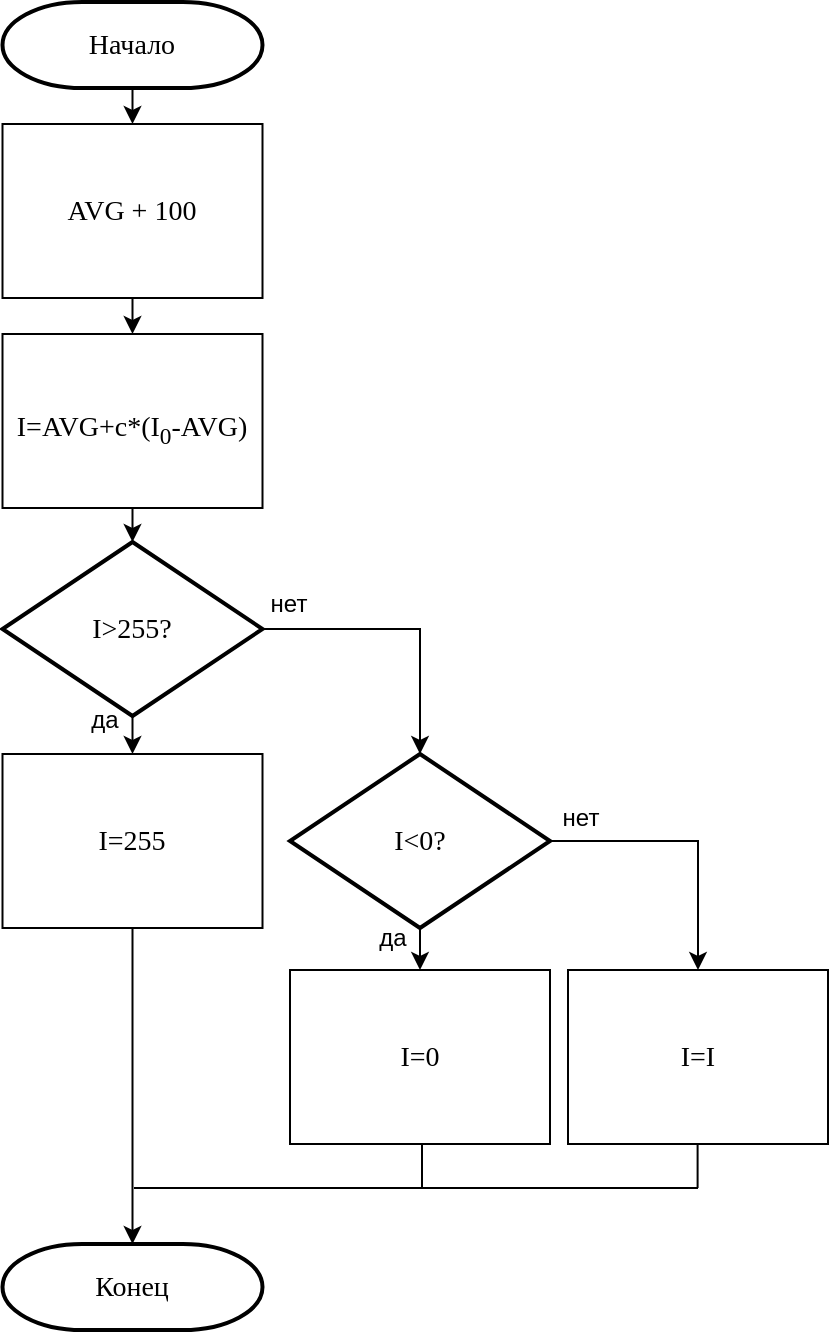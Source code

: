 <mxfile version="14.7.7" type="device" pages="7"><diagram id="uu2muTnytxg8bOcGCWo8" name="А1 Повышение контраста"><mxGraphModel dx="462" dy="793" grid="0" gridSize="10" guides="1" tooltips="1" connect="1" arrows="1" fold="1" page="1" pageScale="1" pageWidth="827" pageHeight="1169" math="0" shadow="0"><root><mxCell id="0"/><mxCell id="1" parent="0"/><mxCell id="JZ5MmsH0uxC-nRDER3Vd-10" style="edgeStyle=orthogonalEdgeStyle;rounded=0;orthogonalLoop=1;jettySize=auto;html=1;exitX=0.5;exitY=1;exitDx=0;exitDy=0;exitPerimeter=0;entryX=0.5;entryY=0;entryDx=0;entryDy=0;" parent="1" source="JZ5MmsH0uxC-nRDER3Vd-1" target="JZ5MmsH0uxC-nRDER3Vd-2" edge="1"><mxGeometry relative="1" as="geometry"/></mxCell><mxCell id="JZ5MmsH0uxC-nRDER3Vd-1" value="&lt;font face=&quot;Times New Roman&quot; style=&quot;font-size: 14px&quot;&gt;Начало&lt;/font&gt;" style="strokeWidth=2;html=1;shape=mxgraph.flowchart.terminator;whiteSpace=wrap;" parent="1" vertex="1"><mxGeometry x="66.25" y="103" width="130" height="43" as="geometry"/></mxCell><mxCell id="JZ5MmsH0uxC-nRDER3Vd-11" style="edgeStyle=orthogonalEdgeStyle;rounded=0;orthogonalLoop=1;jettySize=auto;html=1;exitX=0.5;exitY=1;exitDx=0;exitDy=0;entryX=0.5;entryY=0;entryDx=0;entryDy=0;" parent="1" source="JZ5MmsH0uxC-nRDER3Vd-2" target="JZ5MmsH0uxC-nRDER3Vd-3" edge="1"><mxGeometry relative="1" as="geometry"/></mxCell><mxCell id="JZ5MmsH0uxC-nRDER3Vd-2" value="&lt;font style=&quot;font-size: 14px&quot; face=&quot;Times New Roman&quot;&gt;AVG + 100&lt;/font&gt;" style="rounded=0;whiteSpace=wrap;html=1;" parent="1" vertex="1"><mxGeometry x="66.25" y="164" width="130" height="87" as="geometry"/></mxCell><mxCell id="JZ5MmsH0uxC-nRDER3Vd-12" style="edgeStyle=orthogonalEdgeStyle;rounded=0;orthogonalLoop=1;jettySize=auto;html=1;exitX=0.5;exitY=1;exitDx=0;exitDy=0;entryX=0.5;entryY=0;entryDx=0;entryDy=0;entryPerimeter=0;" parent="1" source="JZ5MmsH0uxC-nRDER3Vd-3" target="JZ5MmsH0uxC-nRDER3Vd-4" edge="1"><mxGeometry relative="1" as="geometry"/></mxCell><mxCell id="JZ5MmsH0uxC-nRDER3Vd-3" value="&lt;font face=&quot;Times New Roman&quot; style=&quot;font-size: 14px&quot;&gt;I=AVG+c*(I&lt;sub&gt;0&lt;/sub&gt;-AVG)&lt;/font&gt;&lt;span style=&quot;font-size: 14pt ; line-height: 28px ; font-family: &amp;#34;times new roman&amp;#34; , serif&quot;&gt;&lt;span style=&quot;position: relative ; top: 6pt&quot;&gt;&lt;/span&gt;&lt;/span&gt;&lt;span style=&quot;white-space: normal ; font-size: 14pt ; line-height: 28px ; font-family: &amp;#34;times new roman&amp;#34; , serif&quot;&gt;&lt;span style=&quot;position: relative ; top: 6pt&quot;&gt;&lt;/span&gt;&lt;/span&gt;" style="rounded=0;whiteSpace=wrap;html=1;" parent="1" vertex="1"><mxGeometry x="66.25" y="269" width="130" height="87" as="geometry"/></mxCell><mxCell id="JZ5MmsH0uxC-nRDER3Vd-13" style="edgeStyle=orthogonalEdgeStyle;rounded=0;orthogonalLoop=1;jettySize=auto;html=1;exitX=0.5;exitY=1;exitDx=0;exitDy=0;exitPerimeter=0;entryX=0.5;entryY=0;entryDx=0;entryDy=0;" parent="1" source="JZ5MmsH0uxC-nRDER3Vd-4" target="JZ5MmsH0uxC-nRDER3Vd-5" edge="1"><mxGeometry relative="1" as="geometry"/></mxCell><mxCell id="JZ5MmsH0uxC-nRDER3Vd-14" style="edgeStyle=orthogonalEdgeStyle;rounded=0;orthogonalLoop=1;jettySize=auto;html=1;exitX=1;exitY=0.5;exitDx=0;exitDy=0;exitPerimeter=0;entryX=0.5;entryY=0;entryDx=0;entryDy=0;entryPerimeter=0;" parent="1" source="JZ5MmsH0uxC-nRDER3Vd-4" target="JZ5MmsH0uxC-nRDER3Vd-6" edge="1"><mxGeometry relative="1" as="geometry"/></mxCell><mxCell id="JZ5MmsH0uxC-nRDER3Vd-4" value="&lt;font face=&quot;Times New Roman&quot; style=&quot;font-size: 14px&quot;&gt;I&amp;gt;255?&lt;/font&gt;" style="strokeWidth=2;html=1;shape=mxgraph.flowchart.decision;whiteSpace=wrap;" parent="1" vertex="1"><mxGeometry x="66.25" y="373" width="130" height="87" as="geometry"/></mxCell><mxCell id="JZ5MmsH0uxC-nRDER3Vd-23" style="edgeStyle=orthogonalEdgeStyle;rounded=0;orthogonalLoop=1;jettySize=auto;html=1;exitX=0.5;exitY=1;exitDx=0;exitDy=0;entryX=0.5;entryY=0;entryDx=0;entryDy=0;entryPerimeter=0;" parent="1" source="JZ5MmsH0uxC-nRDER3Vd-5" target="JZ5MmsH0uxC-nRDER3Vd-9" edge="1"><mxGeometry relative="1" as="geometry"><mxPoint x="131.25" y="814" as="targetPoint"/></mxGeometry></mxCell><mxCell id="JZ5MmsH0uxC-nRDER3Vd-5" value="&lt;font face=&quot;Times New Roman&quot; style=&quot;font-size: 14px&quot;&gt;I=255&lt;/font&gt;" style="rounded=0;whiteSpace=wrap;html=1;" parent="1" vertex="1"><mxGeometry x="66.25" y="479" width="130" height="87" as="geometry"/></mxCell><mxCell id="JZ5MmsH0uxC-nRDER3Vd-17" style="edgeStyle=orthogonalEdgeStyle;rounded=0;orthogonalLoop=1;jettySize=auto;html=1;exitX=0.5;exitY=1;exitDx=0;exitDy=0;exitPerimeter=0;" parent="1" source="JZ5MmsH0uxC-nRDER3Vd-6" target="JZ5MmsH0uxC-nRDER3Vd-7" edge="1"><mxGeometry relative="1" as="geometry"/></mxCell><mxCell id="JZ5MmsH0uxC-nRDER3Vd-19" style="edgeStyle=orthogonalEdgeStyle;rounded=0;orthogonalLoop=1;jettySize=auto;html=1;exitX=1;exitY=0.5;exitDx=0;exitDy=0;exitPerimeter=0;" parent="1" source="JZ5MmsH0uxC-nRDER3Vd-6" target="JZ5MmsH0uxC-nRDER3Vd-8" edge="1"><mxGeometry relative="1" as="geometry"/></mxCell><mxCell id="JZ5MmsH0uxC-nRDER3Vd-6" value="&lt;font face=&quot;Times New Roman&quot; style=&quot;font-size: 14px&quot;&gt;I&amp;lt;0?&lt;/font&gt;" style="strokeWidth=2;html=1;shape=mxgraph.flowchart.decision;whiteSpace=wrap;" parent="1" vertex="1"><mxGeometry x="210" y="479" width="130" height="87" as="geometry"/></mxCell><mxCell id="JZ5MmsH0uxC-nRDER3Vd-7" value="&lt;font face=&quot;Times New Roman&quot; style=&quot;font-size: 14px&quot;&gt;I=0&lt;/font&gt;" style="rounded=0;whiteSpace=wrap;html=1;" parent="1" vertex="1"><mxGeometry x="210" y="587" width="130" height="87" as="geometry"/></mxCell><mxCell id="JZ5MmsH0uxC-nRDER3Vd-8" value="&lt;font face=&quot;Times New Roman&quot; style=&quot;font-size: 14px&quot;&gt;I=I&lt;/font&gt;" style="rounded=0;whiteSpace=wrap;html=1;" parent="1" vertex="1"><mxGeometry x="349" y="587" width="130" height="87" as="geometry"/></mxCell><mxCell id="JZ5MmsH0uxC-nRDER3Vd-9" value="&lt;font face=&quot;Times New Roman&quot;&gt;&lt;span style=&quot;font-size: 14px&quot;&gt;Конец&lt;/span&gt;&lt;/font&gt;" style="strokeWidth=2;html=1;shape=mxgraph.flowchart.terminator;whiteSpace=wrap;" parent="1" vertex="1"><mxGeometry x="66.25" y="724" width="130" height="43" as="geometry"/></mxCell><mxCell id="JZ5MmsH0uxC-nRDER3Vd-15" value="да" style="text;html=1;align=center;verticalAlign=middle;resizable=0;points=[];autosize=1;" parent="1" vertex="1"><mxGeometry x="102" y="452" width="30" height="20" as="geometry"/></mxCell><mxCell id="JZ5MmsH0uxC-nRDER3Vd-16" value="нет" style="text;html=1;align=center;verticalAlign=middle;resizable=0;points=[];autosize=1;" parent="1" vertex="1"><mxGeometry x="194" y="394" width="30" height="20" as="geometry"/></mxCell><mxCell id="JZ5MmsH0uxC-nRDER3Vd-18" value="да" style="text;html=1;align=center;verticalAlign=middle;resizable=0;points=[];autosize=1;" parent="1" vertex="1"><mxGeometry x="246" y="561" width="30" height="20" as="geometry"/></mxCell><mxCell id="JZ5MmsH0uxC-nRDER3Vd-20" value="нет" style="text;html=1;align=center;verticalAlign=middle;resizable=0;points=[];autosize=1;" parent="1" vertex="1"><mxGeometry x="340" y="501" width="30" height="20" as="geometry"/></mxCell><mxCell id="7VYEqlwXNltTcxFl2PUT-1" value="" style="endArrow=none;html=1;" parent="1" edge="1"><mxGeometry width="50" height="50" relative="1" as="geometry"><mxPoint x="132" y="696" as="sourcePoint"/><mxPoint x="414" y="696" as="targetPoint"/></mxGeometry></mxCell><mxCell id="7VYEqlwXNltTcxFl2PUT-3" value="" style="endArrow=none;html=1;" parent="1" edge="1"><mxGeometry width="50" height="50" relative="1" as="geometry"><mxPoint x="276.0" y="696" as="sourcePoint"/><mxPoint x="276" y="674" as="targetPoint"/></mxGeometry></mxCell><mxCell id="7VYEqlwXNltTcxFl2PUT-4" value="" style="endArrow=none;html=1;" parent="1" edge="1"><mxGeometry width="50" height="50" relative="1" as="geometry"><mxPoint x="413.8" y="696" as="sourcePoint"/><mxPoint x="413.8" y="674" as="targetPoint"/></mxGeometry></mxCell></root></mxGraphModel></diagram><diagram id="bX3_9jo1nmyJnsdHX9v1" name="А2 Удаление световых бликов"><mxGraphModel dx="2431" dy="1534" grid="0" gridSize="10" guides="1" tooltips="1" connect="1" arrows="1" fold="1" page="0" pageScale="1" pageWidth="827" pageHeight="1169" math="0" shadow="0"><root><mxCell id="y3ShdnKkMd50CmlQq-lV-0"/><mxCell id="y3ShdnKkMd50CmlQq-lV-1" parent="y3ShdnKkMd50CmlQq-lV-0"/><mxCell id="ajP36oWPyEEUVl3osdqM-0" style="edgeStyle=orthogonalEdgeStyle;rounded=0;orthogonalLoop=1;jettySize=auto;html=1;exitX=0.5;exitY=1;exitDx=0;exitDy=0;exitPerimeter=0;entryX=0.5;entryY=0;entryDx=0;entryDy=0;" parent="y3ShdnKkMd50CmlQq-lV-1" source="ajP36oWPyEEUVl3osdqM-1" target="ajP36oWPyEEUVl3osdqM-3" edge="1"><mxGeometry relative="1" as="geometry"/></mxCell><mxCell id="ajP36oWPyEEUVl3osdqM-1" value="&lt;font face=&quot;Times New Roman&quot; style=&quot;font-size: 14px&quot;&gt;Начало&lt;/font&gt;" style="strokeWidth=2;html=1;shape=mxgraph.flowchart.terminator;whiteSpace=wrap;" parent="y3ShdnKkMd50CmlQq-lV-1" vertex="1"><mxGeometry x="-18" y="-100" width="153" height="51" as="geometry"/></mxCell><mxCell id="xl8p7SskK12Wq2HuOU0L-0" style="edgeStyle=none;rounded=0;orthogonalLoop=1;jettySize=auto;html=1;exitX=0.5;exitY=1;exitDx=0;exitDy=0;entryX=0.5;entryY=0;entryDx=0;entryDy=0;" parent="y3ShdnKkMd50CmlQq-lV-1" source="ajP36oWPyEEUVl3osdqM-3" target="ajP36oWPyEEUVl3osdqM-5" edge="1"><mxGeometry relative="1" as="geometry"/></mxCell><mxCell id="ajP36oWPyEEUVl3osdqM-3" value="&lt;font style=&quot;font-size: 14px&quot; face=&quot;Times New Roman&quot;&gt;Бинаризация&lt;/font&gt;" style="rounded=0;whiteSpace=wrap;html=1;" parent="y3ShdnKkMd50CmlQq-lV-1" vertex="1"><mxGeometry x="-19" y="-27" width="153" height="102" as="geometry"/></mxCell><mxCell id="NfN128Hz5UCzJEbyqwM1-3" style="edgeStyle=orthogonalEdgeStyle;rounded=0;orthogonalLoop=1;jettySize=auto;html=1;entryX=0.5;entryY=0;entryDx=0;entryDy=0;" parent="y3ShdnKkMd50CmlQq-lV-1" source="ajP36oWPyEEUVl3osdqM-5" target="ajP36oWPyEEUVl3osdqM-27" edge="1"><mxGeometry relative="1" as="geometry"/></mxCell><mxCell id="ajP36oWPyEEUVl3osdqM-5" value="&lt;font face=&quot;Times New Roman&quot;&gt;&lt;span style=&quot;font-size: 14px&quot;&gt;Медианная фильтрация ядром&amp;nbsp;2 на 2&lt;/span&gt;&lt;/font&gt;" style="rounded=0;whiteSpace=wrap;html=1;" parent="y3ShdnKkMd50CmlQq-lV-1" vertex="1"><mxGeometry x="-19" y="94" width="153" height="102" as="geometry"/></mxCell><mxCell id="xl8p7SskK12Wq2HuOU0L-2" style="edgeStyle=none;rounded=0;orthogonalLoop=1;jettySize=auto;html=1;exitX=0.5;exitY=1;exitDx=0;exitDy=0;entryX=0.5;entryY=0;entryDx=0;entryDy=0;" parent="y3ShdnKkMd50CmlQq-lV-1" source="ajP36oWPyEEUVl3osdqM-27" target="ajP36oWPyEEUVl3osdqM-28" edge="1"><mxGeometry relative="1" as="geometry"/></mxCell><mxCell id="ajP36oWPyEEUVl3osdqM-27" value="&lt;font face=&quot;Times New Roman&quot;&gt;&lt;span style=&quot;font-size: 14px&quot;&gt;Дилатация ядром &lt;br&gt;3 на 3&lt;/span&gt;&lt;/font&gt;" style="rounded=0;whiteSpace=wrap;html=1;" parent="y3ShdnKkMd50CmlQq-lV-1" vertex="1"><mxGeometry x="-19" y="216" width="153" height="102" as="geometry"/></mxCell><mxCell id="Z4GTsbn1JnIlgDUJo6h8-0" style="edgeStyle=orthogonalEdgeStyle;rounded=0;orthogonalLoop=1;jettySize=auto;html=1;exitX=0.5;exitY=1;exitDx=0;exitDy=0;entryX=0.5;entryY=0;entryDx=0;entryDy=0;" edge="1" parent="y3ShdnKkMd50CmlQq-lV-1" source="ajP36oWPyEEUVl3osdqM-28" target="NfN128Hz5UCzJEbyqwM1-6"><mxGeometry relative="1" as="geometry"/></mxCell><mxCell id="ajP36oWPyEEUVl3osdqM-28" value="&lt;font face=&quot;Times New Roman&quot;&gt;&lt;span style=&quot;font-size: 14px&quot;&gt;Поиск контуров&lt;/span&gt;&lt;/font&gt;" style="rounded=0;whiteSpace=wrap;html=1;" parent="y3ShdnKkMd50CmlQq-lV-1" vertex="1"><mxGeometry x="-19" y="338" width="153" height="102" as="geometry"/></mxCell><mxCell id="NfN128Hz5UCzJEbyqwM1-4" value="&lt;font face=&quot;Times New Roman&quot;&gt;&lt;span style=&quot;font-size: 14px&quot;&gt;Конец&lt;/span&gt;&lt;/font&gt;" style="strokeWidth=2;html=1;shape=mxgraph.flowchart.terminator;whiteSpace=wrap;" parent="y3ShdnKkMd50CmlQq-lV-1" vertex="1"><mxGeometry x="-19" y="844" width="153" height="51" as="geometry"/></mxCell><mxCell id="NfN128Hz5UCzJEbyqwM1-5" style="edgeStyle=none;rounded=0;orthogonalLoop=1;jettySize=auto;html=1;exitX=0.5;exitY=1;exitDx=0;exitDy=0;entryX=0.5;entryY=0;entryDx=0;entryDy=0;" parent="y3ShdnKkMd50CmlQq-lV-1" source="NfN128Hz5UCzJEbyqwM1-6" target="NfN128Hz5UCzJEbyqwM1-9" edge="1"><mxGeometry relative="1" as="geometry"/></mxCell><mxCell id="NfN128Hz5UCzJEbyqwM1-6" value="&lt;font face=&quot;Times New Roman&quot;&gt;&lt;span style=&quot;font-size: 14px&quot;&gt;Определение площади контуров&lt;/span&gt;&lt;/font&gt;" style="rounded=0;whiteSpace=wrap;html=1;" parent="y3ShdnKkMd50CmlQq-lV-1" vertex="1"><mxGeometry x="-19" y="460" width="153" height="102" as="geometry"/></mxCell><mxCell id="NfN128Hz5UCzJEbyqwM1-7" style="edgeStyle=orthogonalEdgeStyle;rounded=0;orthogonalLoop=1;jettySize=auto;html=1;exitX=1;exitY=0.5;exitDx=0;exitDy=0;entryX=0.5;entryY=0;entryDx=0;entryDy=0;" parent="y3ShdnKkMd50CmlQq-lV-1" source="NfN128Hz5UCzJEbyqwM1-9" target="NfN128Hz5UCzJEbyqwM1-11" edge="1"><mxGeometry relative="1" as="geometry"/></mxCell><mxCell id="NfN128Hz5UCzJEbyqwM1-8" style="edgeStyle=none;rounded=0;orthogonalLoop=1;jettySize=auto;html=1;exitX=0.5;exitY=1;exitDx=0;exitDy=0;entryX=0.5;entryY=0;entryDx=0;entryDy=0;" parent="y3ShdnKkMd50CmlQq-lV-1" source="NfN128Hz5UCzJEbyqwM1-9" target="NfN128Hz5UCzJEbyqwM1-10" edge="1"><mxGeometry relative="1" as="geometry"/></mxCell><mxCell id="NfN128Hz5UCzJEbyqwM1-9" value="&lt;font face=&quot;Times New Roman&quot;&gt;Площадь хотя &lt;br&gt;бы одного контура&lt;br&gt;&amp;nbsp;&amp;gt;=3000 пикселей?&lt;/font&gt;" style="rhombus;whiteSpace=wrap;html=1;" parent="y3ShdnKkMd50CmlQq-lV-1" vertex="1"><mxGeometry x="-19" y="582" width="153" height="102" as="geometry"/></mxCell><mxCell id="NfN128Hz5UCzJEbyqwM1-10" value="&lt;font face=&quot;Times New Roman&quot;&gt;&lt;span style=&quot;font-size: 14px&quot;&gt;Заполнение площади этих контуров фоновым цветом&lt;/span&gt;&lt;/font&gt;" style="rounded=0;whiteSpace=wrap;html=1;" parent="y3ShdnKkMd50CmlQq-lV-1" vertex="1"><mxGeometry x="-19" y="704" width="153" height="102" as="geometry"/></mxCell><mxCell id="NfN128Hz5UCzJEbyqwM1-11" value="&lt;font face=&quot;Times New Roman&quot;&gt;&lt;span style=&quot;font-size: 14px&quot;&gt;Отсутствие блика&lt;/span&gt;&lt;/font&gt;" style="rounded=0;whiteSpace=wrap;html=1;" parent="y3ShdnKkMd50CmlQq-lV-1" vertex="1"><mxGeometry x="145" y="704" width="153" height="102" as="geometry"/></mxCell><mxCell id="NfN128Hz5UCzJEbyqwM1-12" value="да" style="text;html=1;align=center;verticalAlign=middle;resizable=0;points=[];autosize=1;" parent="y3ShdnKkMd50CmlQq-lV-1" vertex="1"><mxGeometry x="27" y="676" width="30" height="20" as="geometry"/></mxCell><mxCell id="NfN128Hz5UCzJEbyqwM1-13" value="нет" style="text;html=1;align=center;verticalAlign=middle;resizable=0;points=[];autosize=1;" parent="y3ShdnKkMd50CmlQq-lV-1" vertex="1"><mxGeometry x="134" y="611" width="30" height="20" as="geometry"/></mxCell><mxCell id="NfN128Hz5UCzJEbyqwM1-14" style="edgeStyle=orthogonalEdgeStyle;rounded=0;orthogonalLoop=1;jettySize=auto;html=1;exitX=0.5;exitY=1;exitDx=0;exitDy=0;entryX=0.5;entryY=0;entryDx=0;entryDy=0;entryPerimeter=0;" parent="y3ShdnKkMd50CmlQq-lV-1" source="NfN128Hz5UCzJEbyqwM1-10" target="NfN128Hz5UCzJEbyqwM1-4" edge="1"><mxGeometry relative="1" as="geometry"><mxPoint x="56.5" y="864" as="sourcePoint"/></mxGeometry></mxCell><mxCell id="NfN128Hz5UCzJEbyqwM1-15" value="" style="endArrow=none;html=1;" parent="y3ShdnKkMd50CmlQq-lV-1" edge="1"><mxGeometry width="50" height="50" relative="1" as="geometry"><mxPoint x="57" y="825" as="sourcePoint"/><mxPoint x="223" y="825" as="targetPoint"/></mxGeometry></mxCell><mxCell id="NfN128Hz5UCzJEbyqwM1-16" value="" style="endArrow=none;html=1;exitX=0.5;exitY=1;exitDx=0;exitDy=0;" parent="y3ShdnKkMd50CmlQq-lV-1" source="NfN128Hz5UCzJEbyqwM1-11" edge="1"><mxGeometry width="50" height="50" relative="1" as="geometry"><mxPoint x="154" y="840" as="sourcePoint"/><mxPoint x="222" y="826" as="targetPoint"/></mxGeometry></mxCell></root></mxGraphModel></diagram><diagram id="_p-xGe7Zf0h__5XmE-f6" name="А3 Удаление шума"><mxGraphModel dx="1422" dy="794" grid="0" gridSize="10" guides="1" tooltips="1" connect="1" arrows="1" fold="1" page="0" pageScale="1" pageWidth="827" pageHeight="1169" math="0" shadow="0"><root><mxCell id="lOt5t2OsmP3uIQeBTkKt-0"/><mxCell id="lOt5t2OsmP3uIQeBTkKt-1" parent="lOt5t2OsmP3uIQeBTkKt-0"/><mxCell id="3IH12Q9PtVJa71XSbgJj-1" style="edgeStyle=orthogonalEdgeStyle;rounded=0;orthogonalLoop=1;jettySize=auto;html=1;exitX=0.5;exitY=1;exitDx=0;exitDy=0;exitPerimeter=0;entryX=0.5;entryY=0;entryDx=0;entryDy=0;" parent="lOt5t2OsmP3uIQeBTkKt-1" source="kNSCgWXRia6WW0OSnr1Y-0" target="3IH12Q9PtVJa71XSbgJj-0" edge="1"><mxGeometry relative="1" as="geometry"/></mxCell><mxCell id="kNSCgWXRia6WW0OSnr1Y-0" value="&lt;font face=&quot;Times New Roman&quot; style=&quot;font-size: 14px&quot;&gt;Начало&lt;/font&gt;" style="strokeWidth=2;html=1;shape=mxgraph.flowchart.terminator;whiteSpace=wrap;" parent="lOt5t2OsmP3uIQeBTkKt-1" vertex="1"><mxGeometry x="122" y="120" width="150" height="50" as="geometry"/></mxCell><mxCell id="9EG1eRQpugbS-j2uj1RU-1" style="edgeStyle=none;rounded=0;orthogonalLoop=1;jettySize=auto;html=1;exitX=0.5;exitY=1;exitDx=0;exitDy=0;entryX=0.5;entryY=0;entryDx=0;entryDy=0;" parent="lOt5t2OsmP3uIQeBTkKt-1" source="3IH12Q9PtVJa71XSbgJj-0" target="3IH12Q9PtVJa71XSbgJj-2" edge="1"><mxGeometry relative="1" as="geometry"/></mxCell><mxCell id="3IH12Q9PtVJa71XSbgJj-0" value="&lt;font style=&quot;font-size: 14px&quot; face=&quot;Times New Roman&quot;&gt;Поиск контуров&lt;/font&gt;" style="rounded=0;whiteSpace=wrap;html=1;" parent="lOt5t2OsmP3uIQeBTkKt-1" vertex="1"><mxGeometry x="120" y="190" width="150" height="100" as="geometry"/></mxCell><mxCell id="9EG1eRQpugbS-j2uj1RU-2" style="edgeStyle=none;rounded=0;orthogonalLoop=1;jettySize=auto;html=1;exitX=0.5;exitY=1;exitDx=0;exitDy=0;entryX=0.5;entryY=0;entryDx=0;entryDy=0;" parent="lOt5t2OsmP3uIQeBTkKt-1" source="3IH12Q9PtVJa71XSbgJj-2" target="3IH12Q9PtVJa71XSbgJj-4" edge="1"><mxGeometry relative="1" as="geometry"/></mxCell><mxCell id="3IH12Q9PtVJa71XSbgJj-2" value="&lt;font face=&quot;Times New Roman&quot;&gt;&lt;span style=&quot;font-size: 14px&quot;&gt;Определение площади контуров&lt;/span&gt;&lt;/font&gt;" style="rounded=0;whiteSpace=wrap;html=1;" parent="lOt5t2OsmP3uIQeBTkKt-1" vertex="1"><mxGeometry x="120" y="310" width="150" height="100" as="geometry"/></mxCell><mxCell id="s3hsvJ2RJNuEBvk3rBBL-0" style="edgeStyle=orthogonalEdgeStyle;rounded=0;orthogonalLoop=1;jettySize=auto;html=1;exitX=0.5;exitY=1;exitDx=0;exitDy=0;entryX=0.5;entryY=0;entryDx=0;entryDy=0;fontColor=#000000;" edge="1" parent="lOt5t2OsmP3uIQeBTkKt-1" source="3IH12Q9PtVJa71XSbgJj-4" target="MthEwAKvEiFCa717aiAp-1"><mxGeometry relative="1" as="geometry"/></mxCell><mxCell id="3IH12Q9PtVJa71XSbgJj-4" value="&lt;font face=&quot;Times New Roman&quot;&gt;&lt;span style=&quot;font-size: 14px&quot;&gt;Определение количества найденных контуров&lt;/span&gt;&lt;/font&gt;" style="rounded=0;whiteSpace=wrap;html=1;" parent="lOt5t2OsmP3uIQeBTkKt-1" vertex="1"><mxGeometry x="120" y="429" width="150" height="100" as="geometry"/></mxCell><mxCell id="MthEwAKvEiFCa717aiAp-0" style="edgeStyle=none;rounded=0;orthogonalLoop=1;jettySize=auto;html=1;exitX=0.5;exitY=1;exitDx=0;exitDy=0;" parent="lOt5t2OsmP3uIQeBTkKt-1" source="MthEwAKvEiFCa717aiAp-1" target="MthEwAKvEiFCa717aiAp-3" edge="1"><mxGeometry relative="1" as="geometry"/></mxCell><mxCell id="MthEwAKvEiFCa717aiAp-1" value="&lt;font face=&quot;Times New Roman&quot;&gt;&lt;span style=&quot;font-size: 14px&quot;&gt;Поиск самого большого контура (контура маркировки)&lt;/span&gt;&lt;/font&gt;" style="rounded=0;whiteSpace=wrap;html=1;" parent="lOt5t2OsmP3uIQeBTkKt-1" vertex="1"><mxGeometry x="120" y="548" width="150" height="100" as="geometry"/></mxCell><mxCell id="MthEwAKvEiFCa717aiAp-2" style="edgeStyle=none;rounded=0;orthogonalLoop=1;jettySize=auto;html=1;exitX=0.5;exitY=1;exitDx=0;exitDy=0;entryX=0.5;entryY=0;entryDx=0;entryDy=0;entryPerimeter=0;" parent="lOt5t2OsmP3uIQeBTkKt-1" source="MthEwAKvEiFCa717aiAp-3" target="MthEwAKvEiFCa717aiAp-4" edge="1"><mxGeometry relative="1" as="geometry"/></mxCell><mxCell id="MthEwAKvEiFCa717aiAp-3" value="&lt;font face=&quot;Times New Roman&quot;&gt;&lt;span style=&quot;font-size: 14px&quot;&gt;Установка яркости пикселей = 0 для всех остальных контуров&lt;/span&gt;&lt;/font&gt;" style="rounded=0;whiteSpace=wrap;html=1;" parent="lOt5t2OsmP3uIQeBTkKt-1" vertex="1"><mxGeometry x="120" y="669" width="150" height="100" as="geometry"/></mxCell><mxCell id="MthEwAKvEiFCa717aiAp-4" value="&lt;font face=&quot;Times New Roman&quot; style=&quot;font-size: 14px&quot;&gt;Конец&lt;/font&gt;" style="strokeWidth=2;html=1;shape=mxgraph.flowchart.terminator;whiteSpace=wrap;" parent="lOt5t2OsmP3uIQeBTkKt-1" vertex="1"><mxGeometry x="120" y="790" width="150" height="50" as="geometry"/></mxCell></root></mxGraphModel></diagram><diagram id="vcIcZKIq7Nj1-6jePEug" name="А4 Выделение области с числами"><mxGraphModel dx="1072" dy="832" grid="0" gridSize="10" guides="1" tooltips="1" connect="1" arrows="1" fold="1" page="1" pageScale="1" pageWidth="827" pageHeight="1169" math="0" shadow="0"><root><mxCell id="12fpztCBDXEpaMZQKnHm-0"/><mxCell id="12fpztCBDXEpaMZQKnHm-1" parent="12fpztCBDXEpaMZQKnHm-0"/><mxCell id="VjVcdzo-6Z1TSpDe0e4c-0" style="edgeStyle=orthogonalEdgeStyle;rounded=0;orthogonalLoop=1;jettySize=auto;html=1;exitX=0.5;exitY=1;exitDx=0;exitDy=0;exitPerimeter=0;entryX=0.5;entryY=0;entryDx=0;entryDy=0;" parent="12fpztCBDXEpaMZQKnHm-1" source="VjVcdzo-6Z1TSpDe0e4c-1" target="VjVcdzo-6Z1TSpDe0e4c-3" edge="1"><mxGeometry relative="1" as="geometry"/></mxCell><mxCell id="VjVcdzo-6Z1TSpDe0e4c-1" value="&lt;font face=&quot;Times New Roman&quot; style=&quot;font-size: 14px&quot;&gt;Начало&lt;/font&gt;" style="strokeWidth=2;html=1;shape=mxgraph.flowchart.terminator;whiteSpace=wrap;" parent="12fpztCBDXEpaMZQKnHm-1" vertex="1"><mxGeometry x="120" y="120" width="145" height="50" as="geometry"/></mxCell><mxCell id="VjVcdzo-6Z1TSpDe0e4c-2" value="" style="edgeStyle=orthogonalEdgeStyle;rounded=0;orthogonalLoop=1;jettySize=auto;html=1;" parent="12fpztCBDXEpaMZQKnHm-1" source="VjVcdzo-6Z1TSpDe0e4c-3" target="VjVcdzo-6Z1TSpDe0e4c-5" edge="1"><mxGeometry relative="1" as="geometry"/></mxCell><mxCell id="VjVcdzo-6Z1TSpDe0e4c-3" value="&lt;font style=&quot;font-size: 14px&quot; face=&quot;Times New Roman&quot;&gt;Дилатация ядром &lt;br&gt;21 на 13&lt;/font&gt;" style="rounded=0;whiteSpace=wrap;html=1;" parent="12fpztCBDXEpaMZQKnHm-1" vertex="1"><mxGeometry x="120" y="190" width="145" height="60" as="geometry"/></mxCell><mxCell id="VjVcdzo-6Z1TSpDe0e4c-4" value="" style="edgeStyle=orthogonalEdgeStyle;rounded=0;orthogonalLoop=1;jettySize=auto;html=1;" parent="12fpztCBDXEpaMZQKnHm-1" source="VjVcdzo-6Z1TSpDe0e4c-5" target="VjVcdzo-6Z1TSpDe0e4c-7" edge="1"><mxGeometry relative="1" as="geometry"/></mxCell><mxCell id="VjVcdzo-6Z1TSpDe0e4c-5" value="&lt;font face=&quot;Times New Roman&quot;&gt;&lt;span style=&quot;font-size: 14px&quot;&gt;Поиск контуров&lt;/span&gt;&lt;/font&gt;" style="rounded=0;whiteSpace=wrap;html=1;" parent="12fpztCBDXEpaMZQKnHm-1" vertex="1"><mxGeometry x="120" y="270" width="145" height="60" as="geometry"/></mxCell><mxCell id="VjVcdzo-6Z1TSpDe0e4c-6" value="" style="edgeStyle=orthogonalEdgeStyle;rounded=0;orthogonalLoop=1;jettySize=auto;html=1;" parent="12fpztCBDXEpaMZQKnHm-1" source="VjVcdzo-6Z1TSpDe0e4c-7" edge="1"><mxGeometry relative="1" as="geometry"><mxPoint x="192.5" y="430" as="targetPoint"/></mxGeometry></mxCell><mxCell id="VjVcdzo-6Z1TSpDe0e4c-7" value="&lt;font face=&quot;Times New Roman&quot;&gt;&lt;span style=&quot;font-size: 14px&quot;&gt;Определение количества найденных контуров&lt;/span&gt;&lt;/font&gt;" style="rounded=0;whiteSpace=wrap;html=1;" parent="12fpztCBDXEpaMZQKnHm-1" vertex="1"><mxGeometry x="120" y="350" width="145" height="60" as="geometry"/></mxCell><mxCell id="VjVcdzo-6Z1TSpDe0e4c-14" value="" style="edgeStyle=orthogonalEdgeStyle;rounded=0;orthogonalLoop=1;jettySize=auto;html=1;" parent="12fpztCBDXEpaMZQKnHm-1" source="VjVcdzo-6Z1TSpDe0e4c-9" target="VjVcdzo-6Z1TSpDe0e4c-13" edge="1"><mxGeometry relative="1" as="geometry"/></mxCell><mxCell id="VjVcdzo-6Z1TSpDe0e4c-9" value="&lt;font face=&quot;Times New Roman&quot;&gt;&lt;span style=&quot;font-size: 14px&quot;&gt;Отрисовка прямоугольной области вокруг каждого найденного контура&lt;/span&gt;&lt;/font&gt;" style="rounded=0;whiteSpace=wrap;html=1;" parent="12fpztCBDXEpaMZQKnHm-1" vertex="1"><mxGeometry x="120" y="430" width="145" height="60" as="geometry"/></mxCell><mxCell id="VjVcdzo-6Z1TSpDe0e4c-15" style="edgeStyle=orthogonalEdgeStyle;rounded=0;orthogonalLoop=1;jettySize=auto;html=1;exitX=0.5;exitY=1;exitDx=0;exitDy=0;entryX=0.5;entryY=0;entryDx=0;entryDy=0;" parent="12fpztCBDXEpaMZQKnHm-1" source="VjVcdzo-6Z1TSpDe0e4c-13" target="VjVcdzo-6Z1TSpDe0e4c-11" edge="1"><mxGeometry relative="1" as="geometry"/></mxCell><mxCell id="VjVcdzo-6Z1TSpDe0e4c-13" value="&lt;font face=&quot;Times New Roman&quot;&gt;&lt;span style=&quot;font-size: 14px&quot;&gt;Объединение прямоугольников в один&lt;/span&gt;&lt;/font&gt;" style="rounded=0;whiteSpace=wrap;html=1;" parent="12fpztCBDXEpaMZQKnHm-1" vertex="1"><mxGeometry x="120" y="510" width="145" height="60" as="geometry"/></mxCell><mxCell id="VjVcdzo-6Z1TSpDe0e4c-18" value="" style="edgeStyle=orthogonalEdgeStyle;rounded=0;orthogonalLoop=1;jettySize=auto;html=1;" parent="12fpztCBDXEpaMZQKnHm-1" source="VjVcdzo-6Z1TSpDe0e4c-11" target="VjVcdzo-6Z1TSpDe0e4c-17" edge="1"><mxGeometry relative="1" as="geometry"/></mxCell><mxCell id="VjVcdzo-6Z1TSpDe0e4c-11" value="&lt;font face=&quot;Times New Roman&quot;&gt;&lt;span style=&quot;font-size: 14px&quot;&gt;Получение координат точек по краям прямоугольника&lt;/span&gt;&lt;/font&gt;" style="rounded=0;whiteSpace=wrap;html=1;" parent="12fpztCBDXEpaMZQKnHm-1" vertex="1"><mxGeometry x="120" y="590" width="145" height="60" as="geometry"/></mxCell><mxCell id="VjVcdzo-6Z1TSpDe0e4c-20" value="" style="edgeStyle=orthogonalEdgeStyle;rounded=0;orthogonalLoop=1;jettySize=auto;html=1;" parent="12fpztCBDXEpaMZQKnHm-1" source="VjVcdzo-6Z1TSpDe0e4c-17" target="VjVcdzo-6Z1TSpDe0e4c-19" edge="1"><mxGeometry relative="1" as="geometry"/></mxCell><mxCell id="VjVcdzo-6Z1TSpDe0e4c-17" value="&lt;font face=&quot;Times New Roman&quot;&gt;&lt;span style=&quot;font-size: 14px&quot;&gt;Поиск угла поворота маркировки&lt;/span&gt;&lt;/font&gt;" style="rounded=0;whiteSpace=wrap;html=1;" parent="12fpztCBDXEpaMZQKnHm-1" vertex="1"><mxGeometry x="120" y="670" width="145" height="60" as="geometry"/></mxCell><mxCell id="VjVcdzo-6Z1TSpDe0e4c-22" value="" style="edgeStyle=orthogonalEdgeStyle;rounded=0;orthogonalLoop=1;jettySize=auto;html=1;" parent="12fpztCBDXEpaMZQKnHm-1" source="VjVcdzo-6Z1TSpDe0e4c-19" target="VjVcdzo-6Z1TSpDe0e4c-21" edge="1"><mxGeometry relative="1" as="geometry"/></mxCell><mxCell id="VjVcdzo-6Z1TSpDe0e4c-19" value="&lt;font face=&quot;Times New Roman&quot;&gt;&lt;span style=&quot;font-size: 14px&quot;&gt;Выравнивание угла поворота относительно центра маркировки&lt;/span&gt;&lt;/font&gt;" style="rounded=0;whiteSpace=wrap;html=1;" parent="12fpztCBDXEpaMZQKnHm-1" vertex="1"><mxGeometry x="120" y="750" width="145" height="60" as="geometry"/></mxCell><mxCell id="VjVcdzo-6Z1TSpDe0e4c-24" value="" style="edgeStyle=orthogonalEdgeStyle;rounded=0;orthogonalLoop=1;jettySize=auto;html=1;" parent="12fpztCBDXEpaMZQKnHm-1" source="VjVcdzo-6Z1TSpDe0e4c-21" target="VjVcdzo-6Z1TSpDe0e4c-23" edge="1"><mxGeometry relative="1" as="geometry"/></mxCell><mxCell id="VjVcdzo-6Z1TSpDe0e4c-21" value="&lt;font face=&quot;Times New Roman&quot;&gt;&lt;span style=&quot;font-size: 14px&quot;&gt;Обредка изображения согласно координатам&amp;nbsp;&lt;/span&gt;&lt;/font&gt;" style="rounded=0;whiteSpace=wrap;html=1;" parent="12fpztCBDXEpaMZQKnHm-1" vertex="1"><mxGeometry x="120" y="830" width="145" height="60" as="geometry"/></mxCell><mxCell id="VjVcdzo-6Z1TSpDe0e4c-25" style="edgeStyle=orthogonalEdgeStyle;rounded=0;orthogonalLoop=1;jettySize=auto;html=1;exitX=0.5;exitY=1;exitDx=0;exitDy=0;entryX=0.5;entryY=0;entryDx=0;entryDy=0;entryPerimeter=0;" parent="12fpztCBDXEpaMZQKnHm-1" source="VjVcdzo-6Z1TSpDe0e4c-23" target="VjVcdzo-6Z1TSpDe0e4c-12" edge="1"><mxGeometry relative="1" as="geometry"/></mxCell><mxCell id="VjVcdzo-6Z1TSpDe0e4c-23" value="&lt;font face=&quot;Times New Roman&quot;&gt;&lt;span style=&quot;font-size: 14px&quot;&gt;Нормирование полученного изображения&lt;/span&gt;&lt;/font&gt;" style="rounded=0;whiteSpace=wrap;html=1;" parent="12fpztCBDXEpaMZQKnHm-1" vertex="1"><mxGeometry x="120" y="910" width="145" height="60" as="geometry"/></mxCell><mxCell id="VjVcdzo-6Z1TSpDe0e4c-12" value="&lt;font face=&quot;Times New Roman&quot; style=&quot;font-size: 14px&quot;&gt;Конец&lt;/font&gt;" style="strokeWidth=2;html=1;shape=mxgraph.flowchart.terminator;whiteSpace=wrap;" parent="12fpztCBDXEpaMZQKnHm-1" vertex="1"><mxGeometry x="120" y="990" width="145" height="50" as="geometry"/></mxCell></root></mxGraphModel></diagram><diagram id="TZPSuaaW5oZHcL3fULj3" name="А5 Получение массива чисел"><mxGraphModel dx="460" dy="813" grid="0" gridSize="10" guides="1" tooltips="1" connect="1" arrows="1" fold="1" page="1" pageScale="1" pageWidth="827" pageHeight="1169" math="0" shadow="0"><root><mxCell id="I2N_9mpvTDymESSizDuT-0"/><mxCell id="I2N_9mpvTDymESSizDuT-1" parent="I2N_9mpvTDymESSizDuT-0"/><mxCell id="6aO8GieSaFU-qPZBIiTy-1" style="edgeStyle=orthogonalEdgeStyle;rounded=0;orthogonalLoop=1;jettySize=auto;html=1;exitX=0.5;exitY=1;exitDx=0;exitDy=0;exitPerimeter=0;entryX=0.5;entryY=0;entryDx=0;entryDy=0;" edge="1" parent="I2N_9mpvTDymESSizDuT-1" source="FzC6OqlOYIufTBO7nd5N-0" target="6aO8GieSaFU-qPZBIiTy-0"><mxGeometry relative="1" as="geometry"/></mxCell><mxCell id="FzC6OqlOYIufTBO7nd5N-0" value="&lt;font face=&quot;Times New Roman&quot; style=&quot;font-size: 14px&quot;&gt;Начало&lt;/font&gt;" style="strokeWidth=2;html=1;shape=mxgraph.flowchart.terminator;whiteSpace=wrap;" vertex="1" parent="I2N_9mpvTDymESSizDuT-1"><mxGeometry x="120" y="120" width="145" height="50" as="geometry"/></mxCell><mxCell id="6aO8GieSaFU-qPZBIiTy-3" style="edgeStyle=orthogonalEdgeStyle;rounded=0;orthogonalLoop=1;jettySize=auto;html=1;exitX=0.5;exitY=1;exitDx=0;exitDy=0;entryX=0.5;entryY=0;entryDx=0;entryDy=0;entryPerimeter=0;" edge="1" parent="I2N_9mpvTDymESSizDuT-1" source="6aO8GieSaFU-qPZBIiTy-0" target="6aO8GieSaFU-qPZBIiTy-2"><mxGeometry relative="1" as="geometry"/></mxCell><mxCell id="6aO8GieSaFU-qPZBIiTy-0" value="&lt;font face=&quot;Times New Roman&quot;&gt;&lt;span style=&quot;font-size: 14px&quot;&gt;N=W/100&lt;/span&gt;&lt;/font&gt;" style="rounded=0;whiteSpace=wrap;html=1;" vertex="1" parent="I2N_9mpvTDymESSizDuT-1"><mxGeometry x="120" y="190" width="145" height="60" as="geometry"/></mxCell><mxCell id="6aO8GieSaFU-qPZBIiTy-2" value="&lt;font face=&quot;Times New Roman&quot; style=&quot;font-size: 14px&quot;&gt;Конец&lt;/font&gt;" style="strokeWidth=2;html=1;shape=mxgraph.flowchart.terminator;whiteSpace=wrap;" vertex="1" parent="I2N_9mpvTDymESSizDuT-1"><mxGeometry x="120" y="270" width="145" height="50" as="geometry"/></mxCell></root></mxGraphModel></diagram><diagram id="SG1Rpr3mQubMWNWNGwjf" name="А6 Распознавание цифр"><mxGraphModel dx="460" dy="813" grid="0" gridSize="10" guides="1" tooltips="1" connect="1" arrows="1" fold="1" page="1" pageScale="1" pageWidth="827" pageHeight="1169" math="0" shadow="0"><root><mxCell id="4Q93XaS_OT3MClzU-loz-0"/><mxCell id="4Q93XaS_OT3MClzU-loz-1" parent="4Q93XaS_OT3MClzU-loz-0"/><mxCell id="f18hKFM0Q58n2BaJq8LT-0" style="edgeStyle=orthogonalEdgeStyle;rounded=0;orthogonalLoop=1;jettySize=auto;html=1;exitX=0.5;exitY=1;exitDx=0;exitDy=0;exitPerimeter=0;entryX=0.5;entryY=0;entryDx=0;entryDy=0;" edge="1" parent="4Q93XaS_OT3MClzU-loz-1" source="f18hKFM0Q58n2BaJq8LT-1"><mxGeometry relative="1" as="geometry"><mxPoint x="112.5" y="260" as="targetPoint"/></mxGeometry></mxCell><mxCell id="f18hKFM0Q58n2BaJq8LT-1" value="&lt;font face=&quot;Times New Roman&quot; style=&quot;font-size: 14px&quot;&gt;Начало&lt;/font&gt;" style="strokeWidth=2;html=1;shape=mxgraph.flowchart.terminator;whiteSpace=wrap;" vertex="1" parent="4Q93XaS_OT3MClzU-loz-1"><mxGeometry x="40" y="190" width="145" height="50" as="geometry"/></mxCell><mxCell id="f18hKFM0Q58n2BaJq8LT-4" value="&lt;font face=&quot;Times New Roman&quot; style=&quot;font-size: 14px&quot;&gt;Конец&lt;/font&gt;" style="strokeWidth=2;html=1;shape=mxgraph.flowchart.terminator;whiteSpace=wrap;" vertex="1" parent="4Q93XaS_OT3MClzU-loz-1"><mxGeometry x="42.5" y="900" width="145" height="50" as="geometry"/></mxCell><mxCell id="f18hKFM0Q58n2BaJq8LT-7" value="" style="edgeStyle=orthogonalEdgeStyle;rounded=0;orthogonalLoop=1;jettySize=auto;html=1;" edge="1" parent="4Q93XaS_OT3MClzU-loz-1" source="f18hKFM0Q58n2BaJq8LT-5" target="f18hKFM0Q58n2BaJq8LT-6"><mxGeometry relative="1" as="geometry"/></mxCell><mxCell id="f18hKFM0Q58n2BaJq8LT-5" value="&lt;font style=&quot;font-size: 14px&quot; face=&quot;Times New Roman&quot;&gt;Тренировочный &lt;br&gt;датасет&lt;/font&gt;" style="shape=parallelogram;html=1;strokeWidth=2;perimeter=parallelogramPerimeter;whiteSpace=wrap;rounded=1;arcSize=12;size=0.23;" vertex="1" parent="4Q93XaS_OT3MClzU-loz-1"><mxGeometry x="40" y="260" width="150" height="60" as="geometry"/></mxCell><mxCell id="f18hKFM0Q58n2BaJq8LT-9" style="edgeStyle=orthogonalEdgeStyle;rounded=0;orthogonalLoop=1;jettySize=auto;html=1;exitX=0.5;exitY=1;exitDx=0;exitDy=0;entryX=0.5;entryY=0;entryDx=0;entryDy=0;" edge="1" parent="4Q93XaS_OT3MClzU-loz-1" source="f18hKFM0Q58n2BaJq8LT-6" target="f18hKFM0Q58n2BaJq8LT-8"><mxGeometry relative="1" as="geometry"/></mxCell><mxCell id="f18hKFM0Q58n2BaJq8LT-6" value="&lt;font style=&quot;font-size: 14px&quot; face=&quot;Times New Roman&quot;&gt;Тестовое &lt;br&gt;изображение&lt;/font&gt;" style="shape=parallelogram;html=1;strokeWidth=2;perimeter=parallelogramPerimeter;whiteSpace=wrap;rounded=1;arcSize=12;size=0.23;" vertex="1" parent="4Q93XaS_OT3MClzU-loz-1"><mxGeometry x="40" y="340" width="150" height="60" as="geometry"/></mxCell><mxCell id="f18hKFM0Q58n2BaJq8LT-11" value="" style="edgeStyle=orthogonalEdgeStyle;rounded=0;orthogonalLoop=1;jettySize=auto;html=1;" edge="1" parent="4Q93XaS_OT3MClzU-loz-1" source="f18hKFM0Q58n2BaJq8LT-8" target="f18hKFM0Q58n2BaJq8LT-10"><mxGeometry relative="1" as="geometry"/></mxCell><mxCell id="f18hKFM0Q58n2BaJq8LT-8" value="&lt;font style=&quot;font-size: 12px&quot; face=&quot;Times New Roman&quot;&gt;Масштабирование значений яркости пикселей тренировочных и тестового изображения&lt;/font&gt;" style="rounded=0;whiteSpace=wrap;html=1;" vertex="1" parent="4Q93XaS_OT3MClzU-loz-1"><mxGeometry x="40" y="420" width="150" height="60" as="geometry"/></mxCell><mxCell id="f18hKFM0Q58n2BaJq8LT-13" value="" style="edgeStyle=orthogonalEdgeStyle;rounded=0;orthogonalLoop=1;jettySize=auto;html=1;" edge="1" parent="4Q93XaS_OT3MClzU-loz-1" source="f18hKFM0Q58n2BaJq8LT-10" target="f18hKFM0Q58n2BaJq8LT-12"><mxGeometry relative="1" as="geometry"/></mxCell><mxCell id="f18hKFM0Q58n2BaJq8LT-10" value="&lt;font style=&quot;font-size: 14px&quot; face=&quot;Times New Roman&quot;&gt;Настройка входного слоя с линейной функцией активации&lt;/font&gt;" style="rounded=0;whiteSpace=wrap;html=1;" vertex="1" parent="4Q93XaS_OT3MClzU-loz-1"><mxGeometry x="40" y="500" width="150" height="60" as="geometry"/></mxCell><mxCell id="f18hKFM0Q58n2BaJq8LT-15" value="" style="edgeStyle=orthogonalEdgeStyle;rounded=0;orthogonalLoop=1;jettySize=auto;html=1;" edge="1" parent="4Q93XaS_OT3MClzU-loz-1" source="f18hKFM0Q58n2BaJq8LT-12" target="f18hKFM0Q58n2BaJq8LT-14"><mxGeometry relative="1" as="geometry"/></mxCell><mxCell id="f18hKFM0Q58n2BaJq8LT-12" value="&lt;font style=&quot;font-size: 14px&quot; face=&quot;Times New Roman&quot;&gt;Настройка выходного слоя с функцией активации Softmax&lt;/font&gt;" style="rounded=0;whiteSpace=wrap;html=1;" vertex="1" parent="4Q93XaS_OT3MClzU-loz-1"><mxGeometry x="40" y="580" width="150" height="60" as="geometry"/></mxCell><mxCell id="f18hKFM0Q58n2BaJq8LT-17" value="" style="edgeStyle=orthogonalEdgeStyle;rounded=0;orthogonalLoop=1;jettySize=auto;html=1;" edge="1" parent="4Q93XaS_OT3MClzU-loz-1" source="f18hKFM0Q58n2BaJq8LT-14" target="f18hKFM0Q58n2BaJq8LT-16"><mxGeometry relative="1" as="geometry"/></mxCell><mxCell id="f18hKFM0Q58n2BaJq8LT-14" value="&lt;font style=&quot;font-size: 14px&quot; face=&quot;Times New Roman&quot;&gt;Компиляция модели&lt;/font&gt;" style="rounded=0;whiteSpace=wrap;html=1;" vertex="1" parent="4Q93XaS_OT3MClzU-loz-1"><mxGeometry x="40" y="660" width="150" height="60" as="geometry"/></mxCell><mxCell id="f18hKFM0Q58n2BaJq8LT-19" value="" style="edgeStyle=orthogonalEdgeStyle;rounded=0;orthogonalLoop=1;jettySize=auto;html=1;" edge="1" parent="4Q93XaS_OT3MClzU-loz-1" source="f18hKFM0Q58n2BaJq8LT-16" target="f18hKFM0Q58n2BaJq8LT-18"><mxGeometry relative="1" as="geometry"/></mxCell><mxCell id="f18hKFM0Q58n2BaJq8LT-16" value="&lt;font style=&quot;font-size: 14px&quot; face=&quot;Times New Roman&quot;&gt;Запуск процесса обучения&lt;/font&gt;" style="rounded=0;whiteSpace=wrap;html=1;" vertex="1" parent="4Q93XaS_OT3MClzU-loz-1"><mxGeometry x="40" y="740" width="150" height="60" as="geometry"/></mxCell><mxCell id="f18hKFM0Q58n2BaJq8LT-20" style="edgeStyle=orthogonalEdgeStyle;rounded=0;orthogonalLoop=1;jettySize=auto;html=1;exitX=0.5;exitY=1;exitDx=0;exitDy=0;entryX=0.5;entryY=0;entryDx=0;entryDy=0;entryPerimeter=0;" edge="1" parent="4Q93XaS_OT3MClzU-loz-1" source="f18hKFM0Q58n2BaJq8LT-18" target="f18hKFM0Q58n2BaJq8LT-4"><mxGeometry relative="1" as="geometry"/></mxCell><mxCell id="f18hKFM0Q58n2BaJq8LT-18" value="&lt;font style=&quot;font-size: 14px&quot; face=&quot;Times New Roman&quot;&gt;Сохранение полученных весов&lt;/font&gt;" style="rounded=0;whiteSpace=wrap;html=1;" vertex="1" parent="4Q93XaS_OT3MClzU-loz-1"><mxGeometry x="40" y="820" width="150" height="60" as="geometry"/></mxCell><mxCell id="f18hKFM0Q58n2BaJq8LT-21" value="обучение" style="text;html=1;align=center;verticalAlign=middle;resizable=0;points=[];autosize=1;" vertex="1" parent="4Q93XaS_OT3MClzU-loz-1"><mxGeometry x="77.5" y="141" width="70" height="20" as="geometry"/></mxCell><mxCell id="f18hKFM0Q58n2BaJq8LT-22" value="распознавание" style="text;html=1;align=center;verticalAlign=middle;resizable=0;points=[];autosize=1;" vertex="1" parent="4Q93XaS_OT3MClzU-loz-1"><mxGeometry x="280" y="140" width="100" height="20" as="geometry"/></mxCell><mxCell id="f18hKFM0Q58n2BaJq8LT-27" style="edgeStyle=orthogonalEdgeStyle;rounded=0;orthogonalLoop=1;jettySize=auto;html=1;exitX=0.5;exitY=1;exitDx=0;exitDy=0;exitPerimeter=0;entryX=0.5;entryY=0;entryDx=0;entryDy=0;" edge="1" parent="4Q93XaS_OT3MClzU-loz-1" source="f18hKFM0Q58n2BaJq8LT-23" target="f18hKFM0Q58n2BaJq8LT-26"><mxGeometry relative="1" as="geometry"/></mxCell><mxCell id="f18hKFM0Q58n2BaJq8LT-23" value="&lt;font face=&quot;Times New Roman&quot; style=&quot;font-size: 14px&quot;&gt;Начало&lt;/font&gt;" style="strokeWidth=2;html=1;shape=mxgraph.flowchart.terminator;whiteSpace=wrap;" vertex="1" parent="4Q93XaS_OT3MClzU-loz-1"><mxGeometry x="257.5" y="190" width="145" height="50" as="geometry"/></mxCell><mxCell id="f18hKFM0Q58n2BaJq8LT-31" style="edgeStyle=orthogonalEdgeStyle;rounded=0;orthogonalLoop=1;jettySize=auto;html=1;exitX=0.5;exitY=1;exitDx=0;exitDy=0;entryX=0.5;entryY=0;entryDx=0;entryDy=0;" edge="1" parent="4Q93XaS_OT3MClzU-loz-1" source="f18hKFM0Q58n2BaJq8LT-26" target="f18hKFM0Q58n2BaJq8LT-28"><mxGeometry relative="1" as="geometry"/></mxCell><mxCell id="f18hKFM0Q58n2BaJq8LT-26" value="&lt;font style=&quot;font-size: 14px&quot; face=&quot;Times New Roman&quot;&gt;Тестовое &lt;br&gt;изображение&lt;/font&gt;" style="shape=parallelogram;html=1;strokeWidth=2;perimeter=parallelogramPerimeter;whiteSpace=wrap;rounded=1;arcSize=12;size=0.23;" vertex="1" parent="4Q93XaS_OT3MClzU-loz-1"><mxGeometry x="255" y="260" width="150" height="60" as="geometry"/></mxCell><mxCell id="f18hKFM0Q58n2BaJq8LT-32" style="edgeStyle=orthogonalEdgeStyle;rounded=0;orthogonalLoop=1;jettySize=auto;html=1;exitX=0.5;exitY=1;exitDx=0;exitDy=0;entryX=0.5;entryY=0;entryDx=0;entryDy=0;" edge="1" parent="4Q93XaS_OT3MClzU-loz-1" source="f18hKFM0Q58n2BaJq8LT-28" target="f18hKFM0Q58n2BaJq8LT-29"><mxGeometry relative="1" as="geometry"/></mxCell><mxCell id="f18hKFM0Q58n2BaJq8LT-28" value="&lt;font style=&quot;font-size: 14px&quot; face=&quot;Times New Roman&quot;&gt;Сравнение тестового изображения с эталонными из датасета&lt;/font&gt;" style="rounded=0;whiteSpace=wrap;html=1;" vertex="1" parent="4Q93XaS_OT3MClzU-loz-1"><mxGeometry x="252.5" y="340" width="150" height="60" as="geometry"/></mxCell><mxCell id="f18hKFM0Q58n2BaJq8LT-33" style="edgeStyle=orthogonalEdgeStyle;rounded=0;orthogonalLoop=1;jettySize=auto;html=1;exitX=0.5;exitY=1;exitDx=0;exitDy=0;entryX=0.5;entryY=0;entryDx=0;entryDy=0;entryPerimeter=0;" edge="1" parent="4Q93XaS_OT3MClzU-loz-1" source="f18hKFM0Q58n2BaJq8LT-29" target="f18hKFM0Q58n2BaJq8LT-30"><mxGeometry relative="1" as="geometry"/></mxCell><mxCell id="f18hKFM0Q58n2BaJq8LT-29" value="&lt;font face=&quot;Times New Roman&quot;&gt;&lt;span style=&quot;font-size: 14px&quot;&gt;Результат &lt;br&gt;распознавания&lt;/span&gt;&lt;/font&gt;" style="shape=parallelogram;html=1;strokeWidth=2;perimeter=parallelogramPerimeter;whiteSpace=wrap;rounded=1;arcSize=12;size=0.23;" vertex="1" parent="4Q93XaS_OT3MClzU-loz-1"><mxGeometry x="250" y="420" width="150" height="60" as="geometry"/></mxCell><mxCell id="f18hKFM0Q58n2BaJq8LT-30" value="&lt;font face=&quot;Times New Roman&quot; style=&quot;font-size: 14px&quot;&gt;Конец&lt;/font&gt;" style="strokeWidth=2;html=1;shape=mxgraph.flowchart.terminator;whiteSpace=wrap;" vertex="1" parent="4Q93XaS_OT3MClzU-loz-1"><mxGeometry x="250" y="500" width="145" height="50" as="geometry"/></mxCell></root></mxGraphModel></diagram><diagram id="rfJbiA8nFLRkxYniV-rR" name="А7 Формирование цифрового значения маркировки"><mxGraphModel dx="460" dy="813" grid="0" gridSize="10" guides="1" tooltips="1" connect="1" arrows="1" fold="1" page="1" pageScale="1" pageWidth="827" pageHeight="1169" math="0" shadow="0"><root><mxCell id="XsOKsakBXfauhnxAE0YM-0"/><mxCell id="XsOKsakBXfauhnxAE0YM-1" parent="XsOKsakBXfauhnxAE0YM-0"/><mxCell id="0bI-oX8p-QUn9cU2_ZUF-1" style="edgeStyle=orthogonalEdgeStyle;rounded=0;orthogonalLoop=1;jettySize=auto;html=1;exitX=0.5;exitY=1;exitDx=0;exitDy=0;exitPerimeter=0;entryX=0.5;entryY=0;entryDx=0;entryDy=0;" edge="1" parent="XsOKsakBXfauhnxAE0YM-1" source="0bI-oX8p-QUn9cU2_ZUF-2" target="0bI-oX8p-QUn9cU2_ZUF-4"><mxGeometry relative="1" as="geometry"/></mxCell><mxCell id="0bI-oX8p-QUn9cU2_ZUF-2" value="&lt;font face=&quot;Times New Roman&quot; style=&quot;font-size: 14px&quot;&gt;Начало&lt;/font&gt;" style="strokeWidth=2;html=1;shape=mxgraph.flowchart.terminator;whiteSpace=wrap;" vertex="1" parent="XsOKsakBXfauhnxAE0YM-1"><mxGeometry x="257.5" y="190" width="145" height="50" as="geometry"/></mxCell><mxCell id="0bI-oX8p-QUn9cU2_ZUF-3" style="edgeStyle=orthogonalEdgeStyle;rounded=0;orthogonalLoop=1;jettySize=auto;html=1;exitX=0.5;exitY=1;exitDx=0;exitDy=0;entryX=0.5;entryY=0;entryDx=0;entryDy=0;" edge="1" parent="XsOKsakBXfauhnxAE0YM-1" source="0bI-oX8p-QUn9cU2_ZUF-4" target="0bI-oX8p-QUn9cU2_ZUF-6"><mxGeometry relative="1" as="geometry"/></mxCell><mxCell id="0bI-oX8p-QUn9cU2_ZUF-4" value="&lt;font face=&quot;Times New Roman&quot;&gt;&lt;span style=&quot;font-size: 14px&quot;&gt;Результаты распознавания&lt;/span&gt;&lt;/font&gt;" style="shape=parallelogram;html=1;strokeWidth=2;perimeter=parallelogramPerimeter;whiteSpace=wrap;rounded=1;arcSize=12;size=0.23;" vertex="1" parent="XsOKsakBXfauhnxAE0YM-1"><mxGeometry x="255" y="260" width="150" height="60" as="geometry"/></mxCell><mxCell id="0bI-oX8p-QUn9cU2_ZUF-5" style="edgeStyle=orthogonalEdgeStyle;rounded=0;orthogonalLoop=1;jettySize=auto;html=1;exitX=0.5;exitY=1;exitDx=0;exitDy=0;entryX=0.5;entryY=0;entryDx=0;entryDy=0;" edge="1" parent="XsOKsakBXfauhnxAE0YM-1" source="0bI-oX8p-QUn9cU2_ZUF-6" target="0bI-oX8p-QUn9cU2_ZUF-8"><mxGeometry relative="1" as="geometry"/></mxCell><mxCell id="0bI-oX8p-QUn9cU2_ZUF-6" value="&lt;font face=&quot;Times New Roman&quot;&gt;&lt;span style=&quot;font-size: 14px&quot;&gt;Последовательное объединение результатов распознавания в число&lt;/span&gt;&lt;/font&gt;" style="rounded=0;whiteSpace=wrap;html=1;" vertex="1" parent="XsOKsakBXfauhnxAE0YM-1"><mxGeometry x="252.5" y="340" width="150" height="60" as="geometry"/></mxCell><mxCell id="0bI-oX8p-QUn9cU2_ZUF-7" style="edgeStyle=orthogonalEdgeStyle;rounded=0;orthogonalLoop=1;jettySize=auto;html=1;exitX=0.5;exitY=1;exitDx=0;exitDy=0;entryX=0.5;entryY=0;entryDx=0;entryDy=0;entryPerimeter=0;" edge="1" parent="XsOKsakBXfauhnxAE0YM-1" source="0bI-oX8p-QUn9cU2_ZUF-8" target="0bI-oX8p-QUn9cU2_ZUF-9"><mxGeometry relative="1" as="geometry"/></mxCell><mxCell id="0bI-oX8p-QUn9cU2_ZUF-8" value="&lt;font face=&quot;Times New Roman&quot;&gt;&lt;span style=&quot;font-size: 14px&quot;&gt;Вывод &lt;br&gt;полученного &lt;br&gt;числа&lt;/span&gt;&lt;/font&gt;" style="shape=parallelogram;html=1;strokeWidth=2;perimeter=parallelogramPerimeter;whiteSpace=wrap;rounded=1;arcSize=12;size=0.23;" vertex="1" parent="XsOKsakBXfauhnxAE0YM-1"><mxGeometry x="250" y="420" width="150" height="60" as="geometry"/></mxCell><mxCell id="0bI-oX8p-QUn9cU2_ZUF-9" value="&lt;font face=&quot;Times New Roman&quot; style=&quot;font-size: 14px&quot;&gt;Конец&lt;/font&gt;" style="strokeWidth=2;html=1;shape=mxgraph.flowchart.terminator;whiteSpace=wrap;" vertex="1" parent="XsOKsakBXfauhnxAE0YM-1"><mxGeometry x="250" y="500" width="145" height="50" as="geometry"/></mxCell></root></mxGraphModel></diagram></mxfile>
